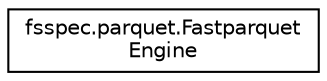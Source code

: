 digraph "Graphical Class Hierarchy"
{
 // LATEX_PDF_SIZE
  edge [fontname="Helvetica",fontsize="10",labelfontname="Helvetica",labelfontsize="10"];
  node [fontname="Helvetica",fontsize="10",shape=record];
  rankdir="LR";
  Node0 [label="fsspec.parquet.Fastparquet\lEngine",height=0.2,width=0.4,color="black", fillcolor="white", style="filled",URL="$classfsspec_1_1parquet_1_1FastparquetEngine.html",tooltip=" "];
}
